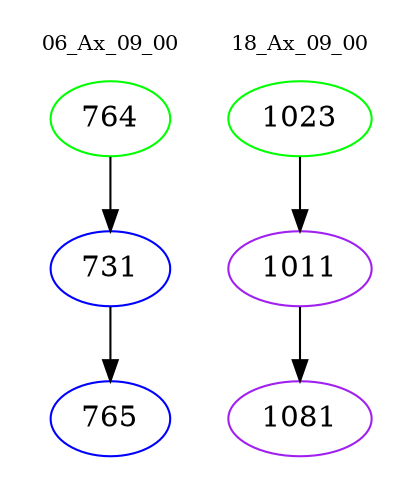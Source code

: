 digraph{
subgraph cluster_0 {
color = white
label = "06_Ax_09_00";
fontsize=10;
T0_764 [label="764", color="green"]
T0_764 -> T0_731 [color="black"]
T0_731 [label="731", color="blue"]
T0_731 -> T0_765 [color="black"]
T0_765 [label="765", color="blue"]
}
subgraph cluster_1 {
color = white
label = "18_Ax_09_00";
fontsize=10;
T1_1023 [label="1023", color="green"]
T1_1023 -> T1_1011 [color="black"]
T1_1011 [label="1011", color="purple"]
T1_1011 -> T1_1081 [color="black"]
T1_1081 [label="1081", color="purple"]
}
}
